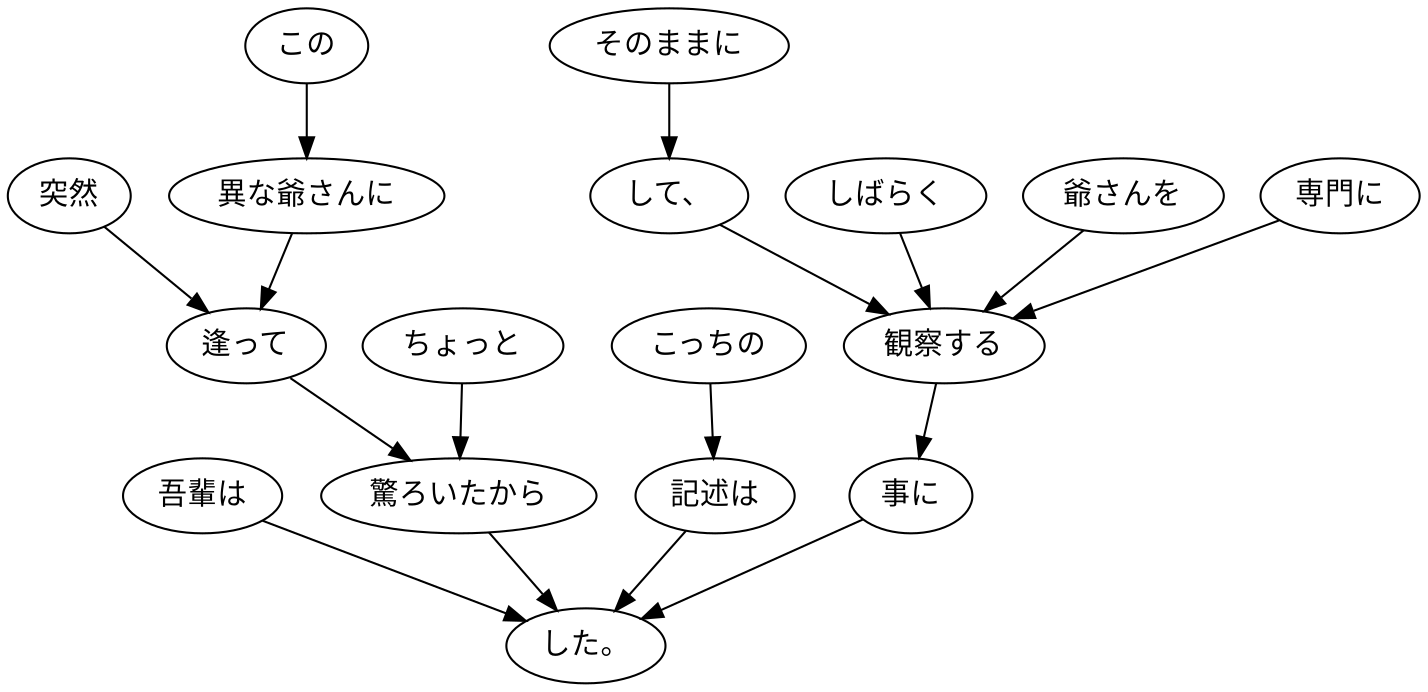 digraph graph4455 {
	node0 [label="吾輩は"];
	node1 [label="突然"];
	node2 [label="この"];
	node3 [label="異な爺さんに"];
	node4 [label="逢って"];
	node5 [label="ちょっと"];
	node6 [label="驚ろいたから"];
	node7 [label="こっちの"];
	node8 [label="記述は"];
	node9 [label="そのままに"];
	node10 [label="して、"];
	node11 [label="しばらく"];
	node12 [label="爺さんを"];
	node13 [label="専門に"];
	node14 [label="観察する"];
	node15 [label="事に"];
	node16 [label="した。"];
	node0 -> node16;
	node1 -> node4;
	node2 -> node3;
	node3 -> node4;
	node4 -> node6;
	node5 -> node6;
	node6 -> node16;
	node7 -> node8;
	node8 -> node16;
	node9 -> node10;
	node10 -> node14;
	node11 -> node14;
	node12 -> node14;
	node13 -> node14;
	node14 -> node15;
	node15 -> node16;
}
